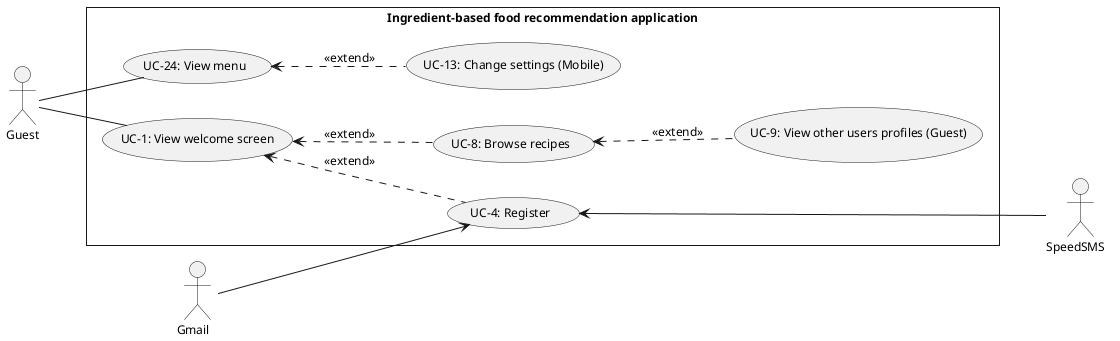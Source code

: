 @startuml GuestUsecase
skinparam style strictuml
skinparam monochrome true
skinparam linetype polyline
skinparam defaultFontSize 12
left to right direction
actor "Guest" as guest
actor "Gmail   " as gmail
actor "SpeedSMS   "as SpeedSMS

rectangle Ingredient-based<U+0020>food<U+0020>recommendation<U+0020>application {
    usecase "UC-1: View welcome screen" as ucViewWelcome
    usecase "UC-4: Register" as ucRegister
    usecase "UC-8: Browse recipes" as ucBrowseRecipes
    usecase "UC-9: View other users profiles (Guest)" as ucViewUSProfile
    usecase "UC-13: Change settings (Mobile)" as ucManageSetting
    usecase "UC-24: View menu" as ucViewMenu
}

guest -- ucViewWelcome
    ucViewWelcome <.. ucRegister : <<extend>>
    ucViewWelcome <.. ucBrowseRecipes : <<extend>>
        ucBrowseRecipes <.. ucViewUSProfile : <<extend>>
guest -- ucViewMenu
    ucViewMenu <.. ucManageSetting : <<extend>>
    
SpeedSMS -up--> ucRegister
gmail -down-> ucRegister
@enduml
